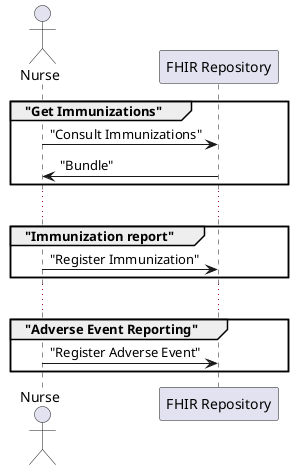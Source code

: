 @startuml
'skinparam actorStyle awesome
' left to right direction
actor "Nurse" as n
participant "FHIR Repository" as fhir
group "Get Immunizations"
n -> fhir: "Consult Immunizations"
fhir -> n: "Bundle"
end
...
group "Immunization report"
n -> fhir: "Register Immunization"
end
...
group "Adverse Event Reporting"
n -> fhir: "Register Adverse Event"
end
@enduml